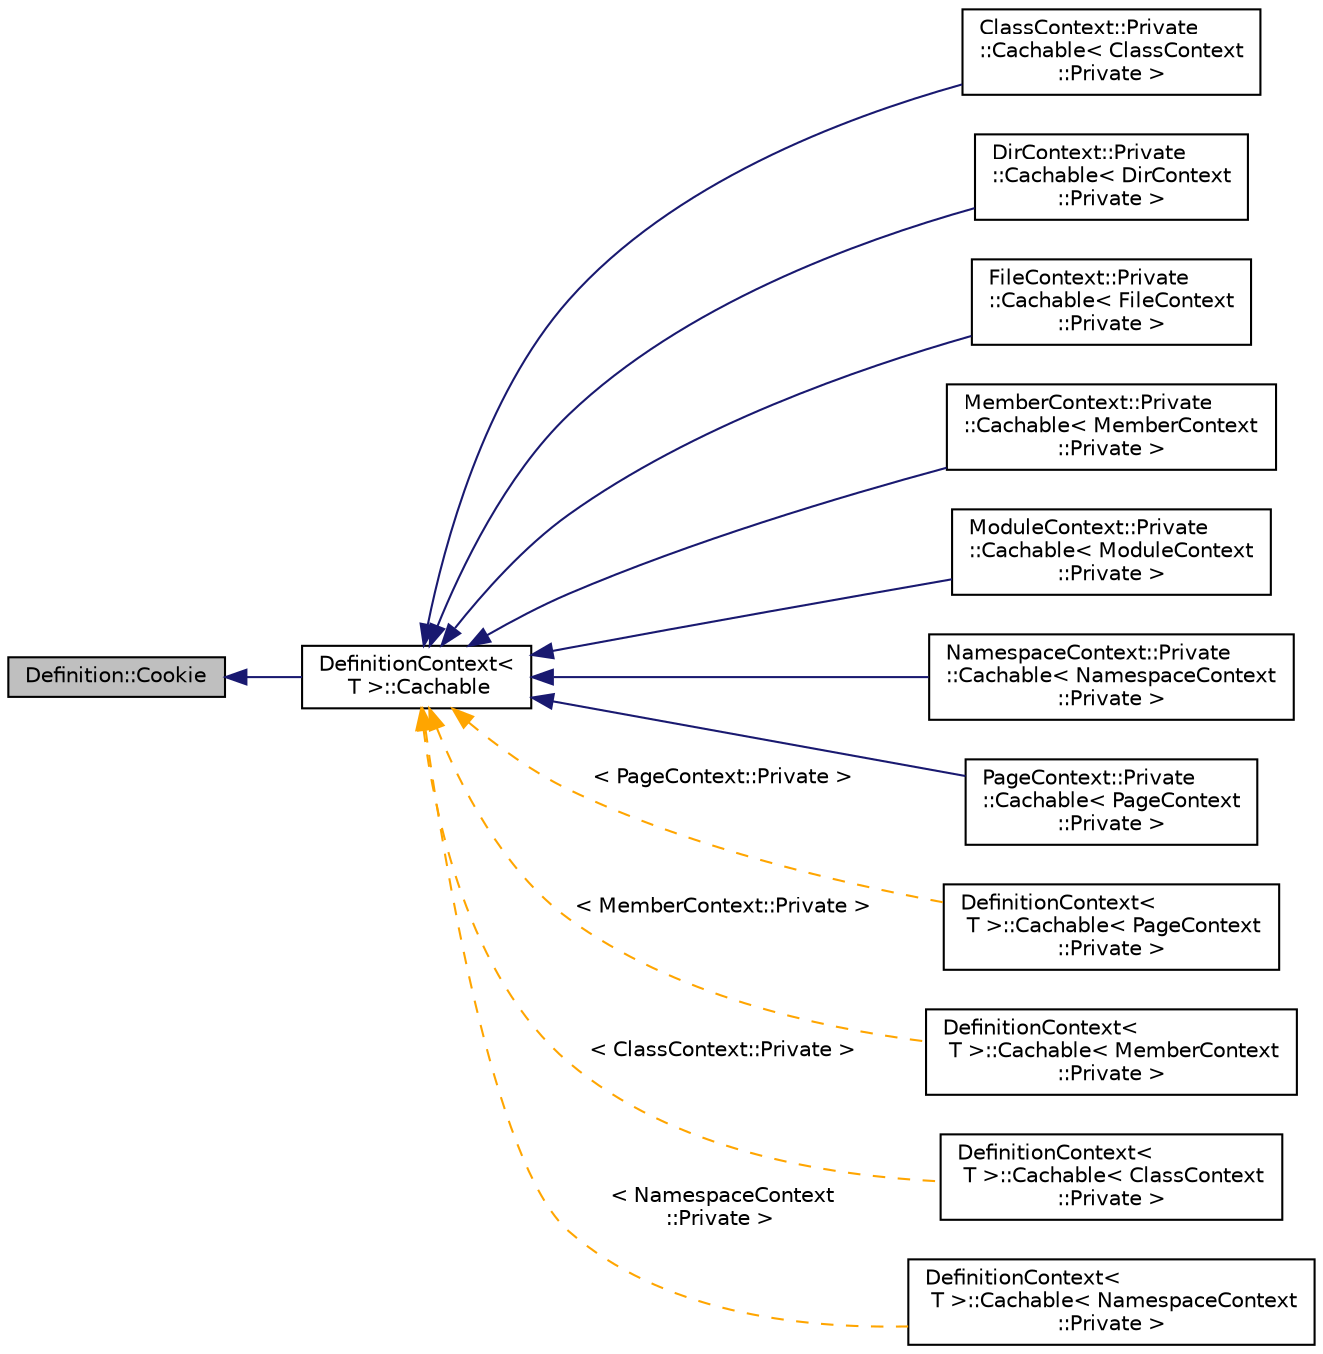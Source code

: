 digraph "Definition::Cookie"
{
 // INTERACTIVE_SVG=YES
  edge [fontname="Helvetica",fontsize="10",labelfontname="Helvetica",labelfontsize="10"];
  node [fontname="Helvetica",fontsize="10",shape=record];
  rankdir="LR";
  Node0 [label="Definition::Cookie",height=0.2,width=0.4,color="black", fillcolor="grey75", style="filled", fontcolor="black"];
  Node0 -> Node1 [dir="back",color="midnightblue",fontsize="10",style="solid",fontname="Helvetica"];
  Node1 [label="DefinitionContext\<\l T \>::Cachable",height=0.2,width=0.4,color="black", fillcolor="white", style="filled",URL="$d9/d7b/struct_definition_context_1_1_cachable.html"];
  Node1 -> Node2 [dir="back",color="midnightblue",fontsize="10",style="solid",fontname="Helvetica"];
  Node2 [label="ClassContext::Private\l::Cachable\< ClassContext\l::Private \>",height=0.2,width=0.4,color="black", fillcolor="white", style="filled",URL="$d5/dc4/struct_class_context_1_1_private_1_1_cachable.html"];
  Node1 -> Node3 [dir="back",color="midnightblue",fontsize="10",style="solid",fontname="Helvetica"];
  Node3 [label="DirContext::Private\l::Cachable\< DirContext\l::Private \>",height=0.2,width=0.4,color="black", fillcolor="white", style="filled",URL="$d3/d0e/struct_dir_context_1_1_private_1_1_cachable.html"];
  Node1 -> Node4 [dir="back",color="midnightblue",fontsize="10",style="solid",fontname="Helvetica"];
  Node4 [label="FileContext::Private\l::Cachable\< FileContext\l::Private \>",height=0.2,width=0.4,color="black", fillcolor="white", style="filled",URL="$d1/d8e/struct_file_context_1_1_private_1_1_cachable.html"];
  Node1 -> Node5 [dir="back",color="midnightblue",fontsize="10",style="solid",fontname="Helvetica"];
  Node5 [label="MemberContext::Private\l::Cachable\< MemberContext\l::Private \>",height=0.2,width=0.4,color="black", fillcolor="white", style="filled",URL="$d7/d88/struct_member_context_1_1_private_1_1_cachable.html"];
  Node1 -> Node6 [dir="back",color="midnightblue",fontsize="10",style="solid",fontname="Helvetica"];
  Node6 [label="ModuleContext::Private\l::Cachable\< ModuleContext\l::Private \>",height=0.2,width=0.4,color="black", fillcolor="white", style="filled",URL="$d4/deb/struct_module_context_1_1_private_1_1_cachable.html"];
  Node1 -> Node7 [dir="back",color="midnightblue",fontsize="10",style="solid",fontname="Helvetica"];
  Node7 [label="NamespaceContext::Private\l::Cachable\< NamespaceContext\l::Private \>",height=0.2,width=0.4,color="black", fillcolor="white", style="filled",URL="$d1/d10/struct_namespace_context_1_1_private_1_1_cachable.html"];
  Node1 -> Node8 [dir="back",color="midnightblue",fontsize="10",style="solid",fontname="Helvetica"];
  Node8 [label="PageContext::Private\l::Cachable\< PageContext\l::Private \>",height=0.2,width=0.4,color="black", fillcolor="white", style="filled",URL="$db/de3/struct_page_context_1_1_private_1_1_cachable.html"];
  Node1 -> Node9 [dir="back",color="orange",fontsize="10",style="dashed",label=" \< PageContext::Private \>" ,fontname="Helvetica"];
  Node9 [label="DefinitionContext\<\l T \>::Cachable\< PageContext\l::Private \>",height=0.2,width=0.4,color="black", fillcolor="white", style="filled",URL="$d9/d7b/struct_definition_context_1_1_cachable.html"];
  Node1 -> Node10 [dir="back",color="orange",fontsize="10",style="dashed",label=" \< MemberContext::Private \>" ,fontname="Helvetica"];
  Node10 [label="DefinitionContext\<\l T \>::Cachable\< MemberContext\l::Private \>",height=0.2,width=0.4,color="black", fillcolor="white", style="filled",URL="$d9/d7b/struct_definition_context_1_1_cachable.html"];
  Node1 -> Node11 [dir="back",color="orange",fontsize="10",style="dashed",label=" \< ClassContext::Private \>" ,fontname="Helvetica"];
  Node11 [label="DefinitionContext\<\l T \>::Cachable\< ClassContext\l::Private \>",height=0.2,width=0.4,color="black", fillcolor="white", style="filled",URL="$d9/d7b/struct_definition_context_1_1_cachable.html"];
  Node1 -> Node12 [dir="back",color="orange",fontsize="10",style="dashed",label=" \< NamespaceContext\l::Private \>" ,fontname="Helvetica"];
  Node12 [label="DefinitionContext\<\l T \>::Cachable\< NamespaceContext\l::Private \>",height=0.2,width=0.4,color="black", fillcolor="white", style="filled",URL="$d9/d7b/struct_definition_context_1_1_cachable.html"];
}
